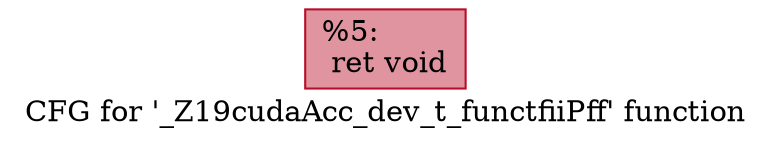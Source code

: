 digraph "CFG for '_Z19cudaAcc_dev_t_functfiiPff' function" {
	label="CFG for '_Z19cudaAcc_dev_t_functfiiPff' function";

	Node0x59179b0 [shape=record,color="#b70d28ff", style=filled, fillcolor="#b70d2870",label="{%5:\l  ret void\l}"];
}
